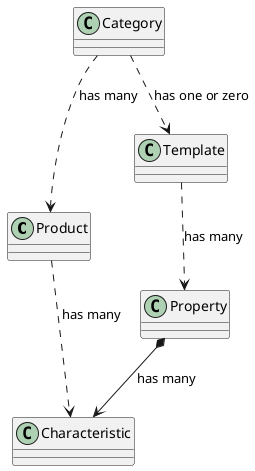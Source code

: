 @startuml
    Product ..> Characteristic:has many
    Category ..> Product:has many
    Category ..> Template:has one or zero
    Template ..> Property:has many
    'Characteristic ..> Property:has one
    Property *--> Characteristic:has many
@enduml
